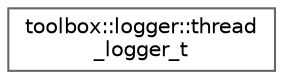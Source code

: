 digraph "Graphical Class Hierarchy"
{
 // LATEX_PDF_SIZE
  bgcolor="transparent";
  edge [fontname=Helvetica,fontsize=10,labelfontname=Helvetica,labelfontsize=10];
  node [fontname=Helvetica,fontsize=10,shape=box,height=0.2,width=0.4];
  rankdir="LR";
  Node0 [id="Node000000",label="toolbox::logger::thread\l_logger_t",height=0.2,width=0.4,color="grey40", fillcolor="white", style="filled",URL="$classtoolbox_1_1logger_1_1thread__logger__t.html",tooltip="具有多个日志级别和格式的线程安全日志类 / Thread-safe logging class with multiple logging levels and formats"];
}
